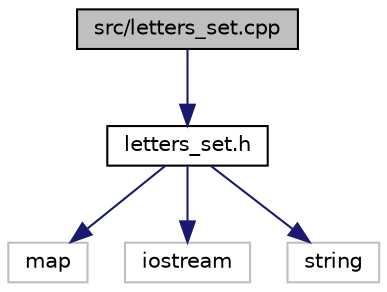 digraph "src/letters_set.cpp"
{
 // LATEX_PDF_SIZE
  edge [fontname="Helvetica",fontsize="10",labelfontname="Helvetica",labelfontsize="10"];
  node [fontname="Helvetica",fontsize="10",shape=record];
  Node1 [label="src/letters_set.cpp",height=0.2,width=0.4,color="black", fillcolor="grey75", style="filled", fontcolor="black",tooltip="Archivo de implementación del TDA LettersSet."];
  Node1 -> Node2 [color="midnightblue",fontsize="10",style="solid",fontname="Helvetica"];
  Node2 [label="letters_set.h",height=0.2,width=0.4,color="black", fillcolor="white", style="filled",URL="$letters__set_8h.html",tooltip="Archivo de especificación del TDA LettersSet."];
  Node2 -> Node3 [color="midnightblue",fontsize="10",style="solid",fontname="Helvetica"];
  Node3 [label="map",height=0.2,width=0.4,color="grey75", fillcolor="white", style="filled",tooltip=" "];
  Node2 -> Node4 [color="midnightblue",fontsize="10",style="solid",fontname="Helvetica"];
  Node4 [label="iostream",height=0.2,width=0.4,color="grey75", fillcolor="white", style="filled",tooltip=" "];
  Node2 -> Node5 [color="midnightblue",fontsize="10",style="solid",fontname="Helvetica"];
  Node5 [label="string",height=0.2,width=0.4,color="grey75", fillcolor="white", style="filled",tooltip=" "];
}
